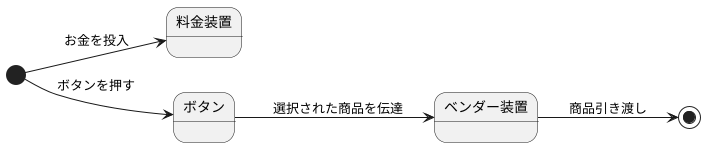 @startuml
left to right direction
[*] --> 料金装置 : お金を投入
[*] --> ボタン : ボタンを押す
ボタン --> ベンダー装置 :選択された商品を伝達
ベンダー装置 --> [*] : 商品引き渡し
@enduml